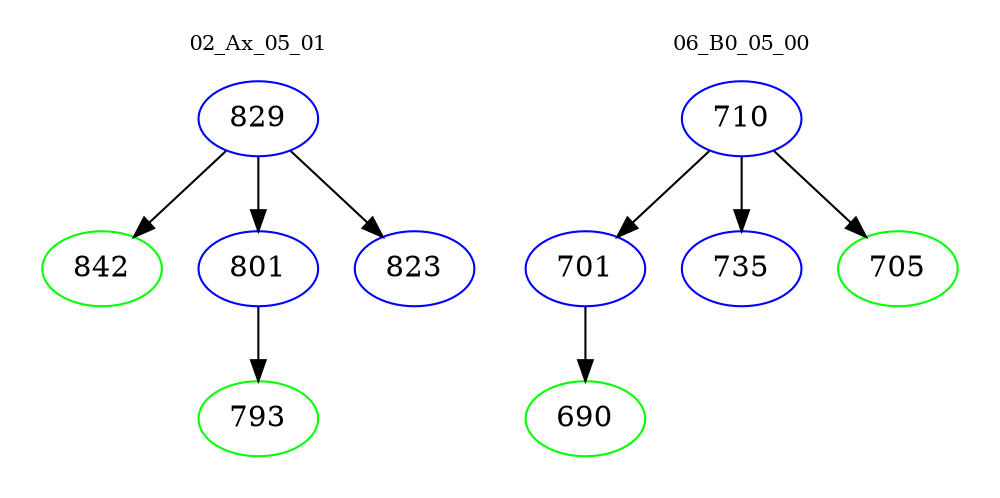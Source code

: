 digraph{
subgraph cluster_0 {
color = white
label = "02_Ax_05_01";
fontsize=10;
T0_829 [label="829", color="blue"]
T0_829 -> T0_842 [color="black"]
T0_842 [label="842", color="green"]
T0_829 -> T0_801 [color="black"]
T0_801 [label="801", color="blue"]
T0_801 -> T0_793 [color="black"]
T0_793 [label="793", color="green"]
T0_829 -> T0_823 [color="black"]
T0_823 [label="823", color="blue"]
}
subgraph cluster_1 {
color = white
label = "06_B0_05_00";
fontsize=10;
T1_710 [label="710", color="blue"]
T1_710 -> T1_701 [color="black"]
T1_701 [label="701", color="blue"]
T1_701 -> T1_690 [color="black"]
T1_690 [label="690", color="green"]
T1_710 -> T1_735 [color="black"]
T1_735 [label="735", color="blue"]
T1_710 -> T1_705 [color="black"]
T1_705 [label="705", color="green"]
}
}

